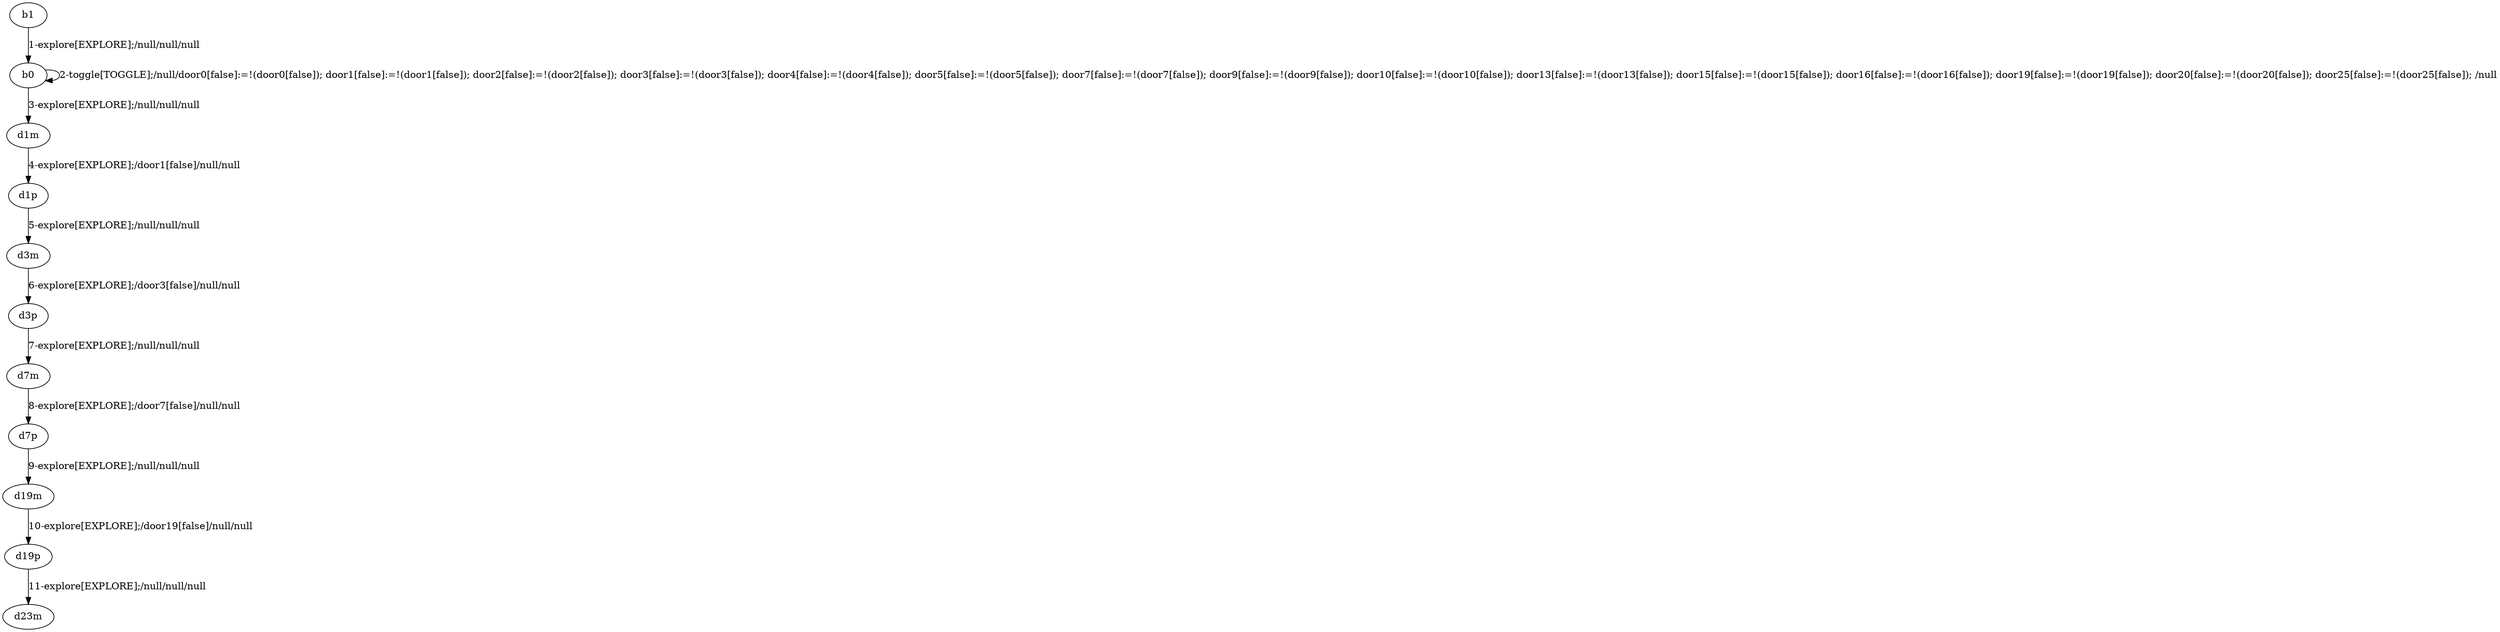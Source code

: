 # Total number of goals covered by this test: 2
# d19m --> d19p
# d19p --> d23m

digraph g {
"b1" -> "b0" [label = "1-explore[EXPLORE];/null/null/null"];
"b0" -> "b0" [label = "2-toggle[TOGGLE];/null/door0[false]:=!(door0[false]); door1[false]:=!(door1[false]); door2[false]:=!(door2[false]); door3[false]:=!(door3[false]); door4[false]:=!(door4[false]); door5[false]:=!(door5[false]); door7[false]:=!(door7[false]); door9[false]:=!(door9[false]); door10[false]:=!(door10[false]); door13[false]:=!(door13[false]); door15[false]:=!(door15[false]); door16[false]:=!(door16[false]); door19[false]:=!(door19[false]); door20[false]:=!(door20[false]); door25[false]:=!(door25[false]); /null"];
"b0" -> "d1m" [label = "3-explore[EXPLORE];/null/null/null"];
"d1m" -> "d1p" [label = "4-explore[EXPLORE];/door1[false]/null/null"];
"d1p" -> "d3m" [label = "5-explore[EXPLORE];/null/null/null"];
"d3m" -> "d3p" [label = "6-explore[EXPLORE];/door3[false]/null/null"];
"d3p" -> "d7m" [label = "7-explore[EXPLORE];/null/null/null"];
"d7m" -> "d7p" [label = "8-explore[EXPLORE];/door7[false]/null/null"];
"d7p" -> "d19m" [label = "9-explore[EXPLORE];/null/null/null"];
"d19m" -> "d19p" [label = "10-explore[EXPLORE];/door19[false]/null/null"];
"d19p" -> "d23m" [label = "11-explore[EXPLORE];/null/null/null"];
}